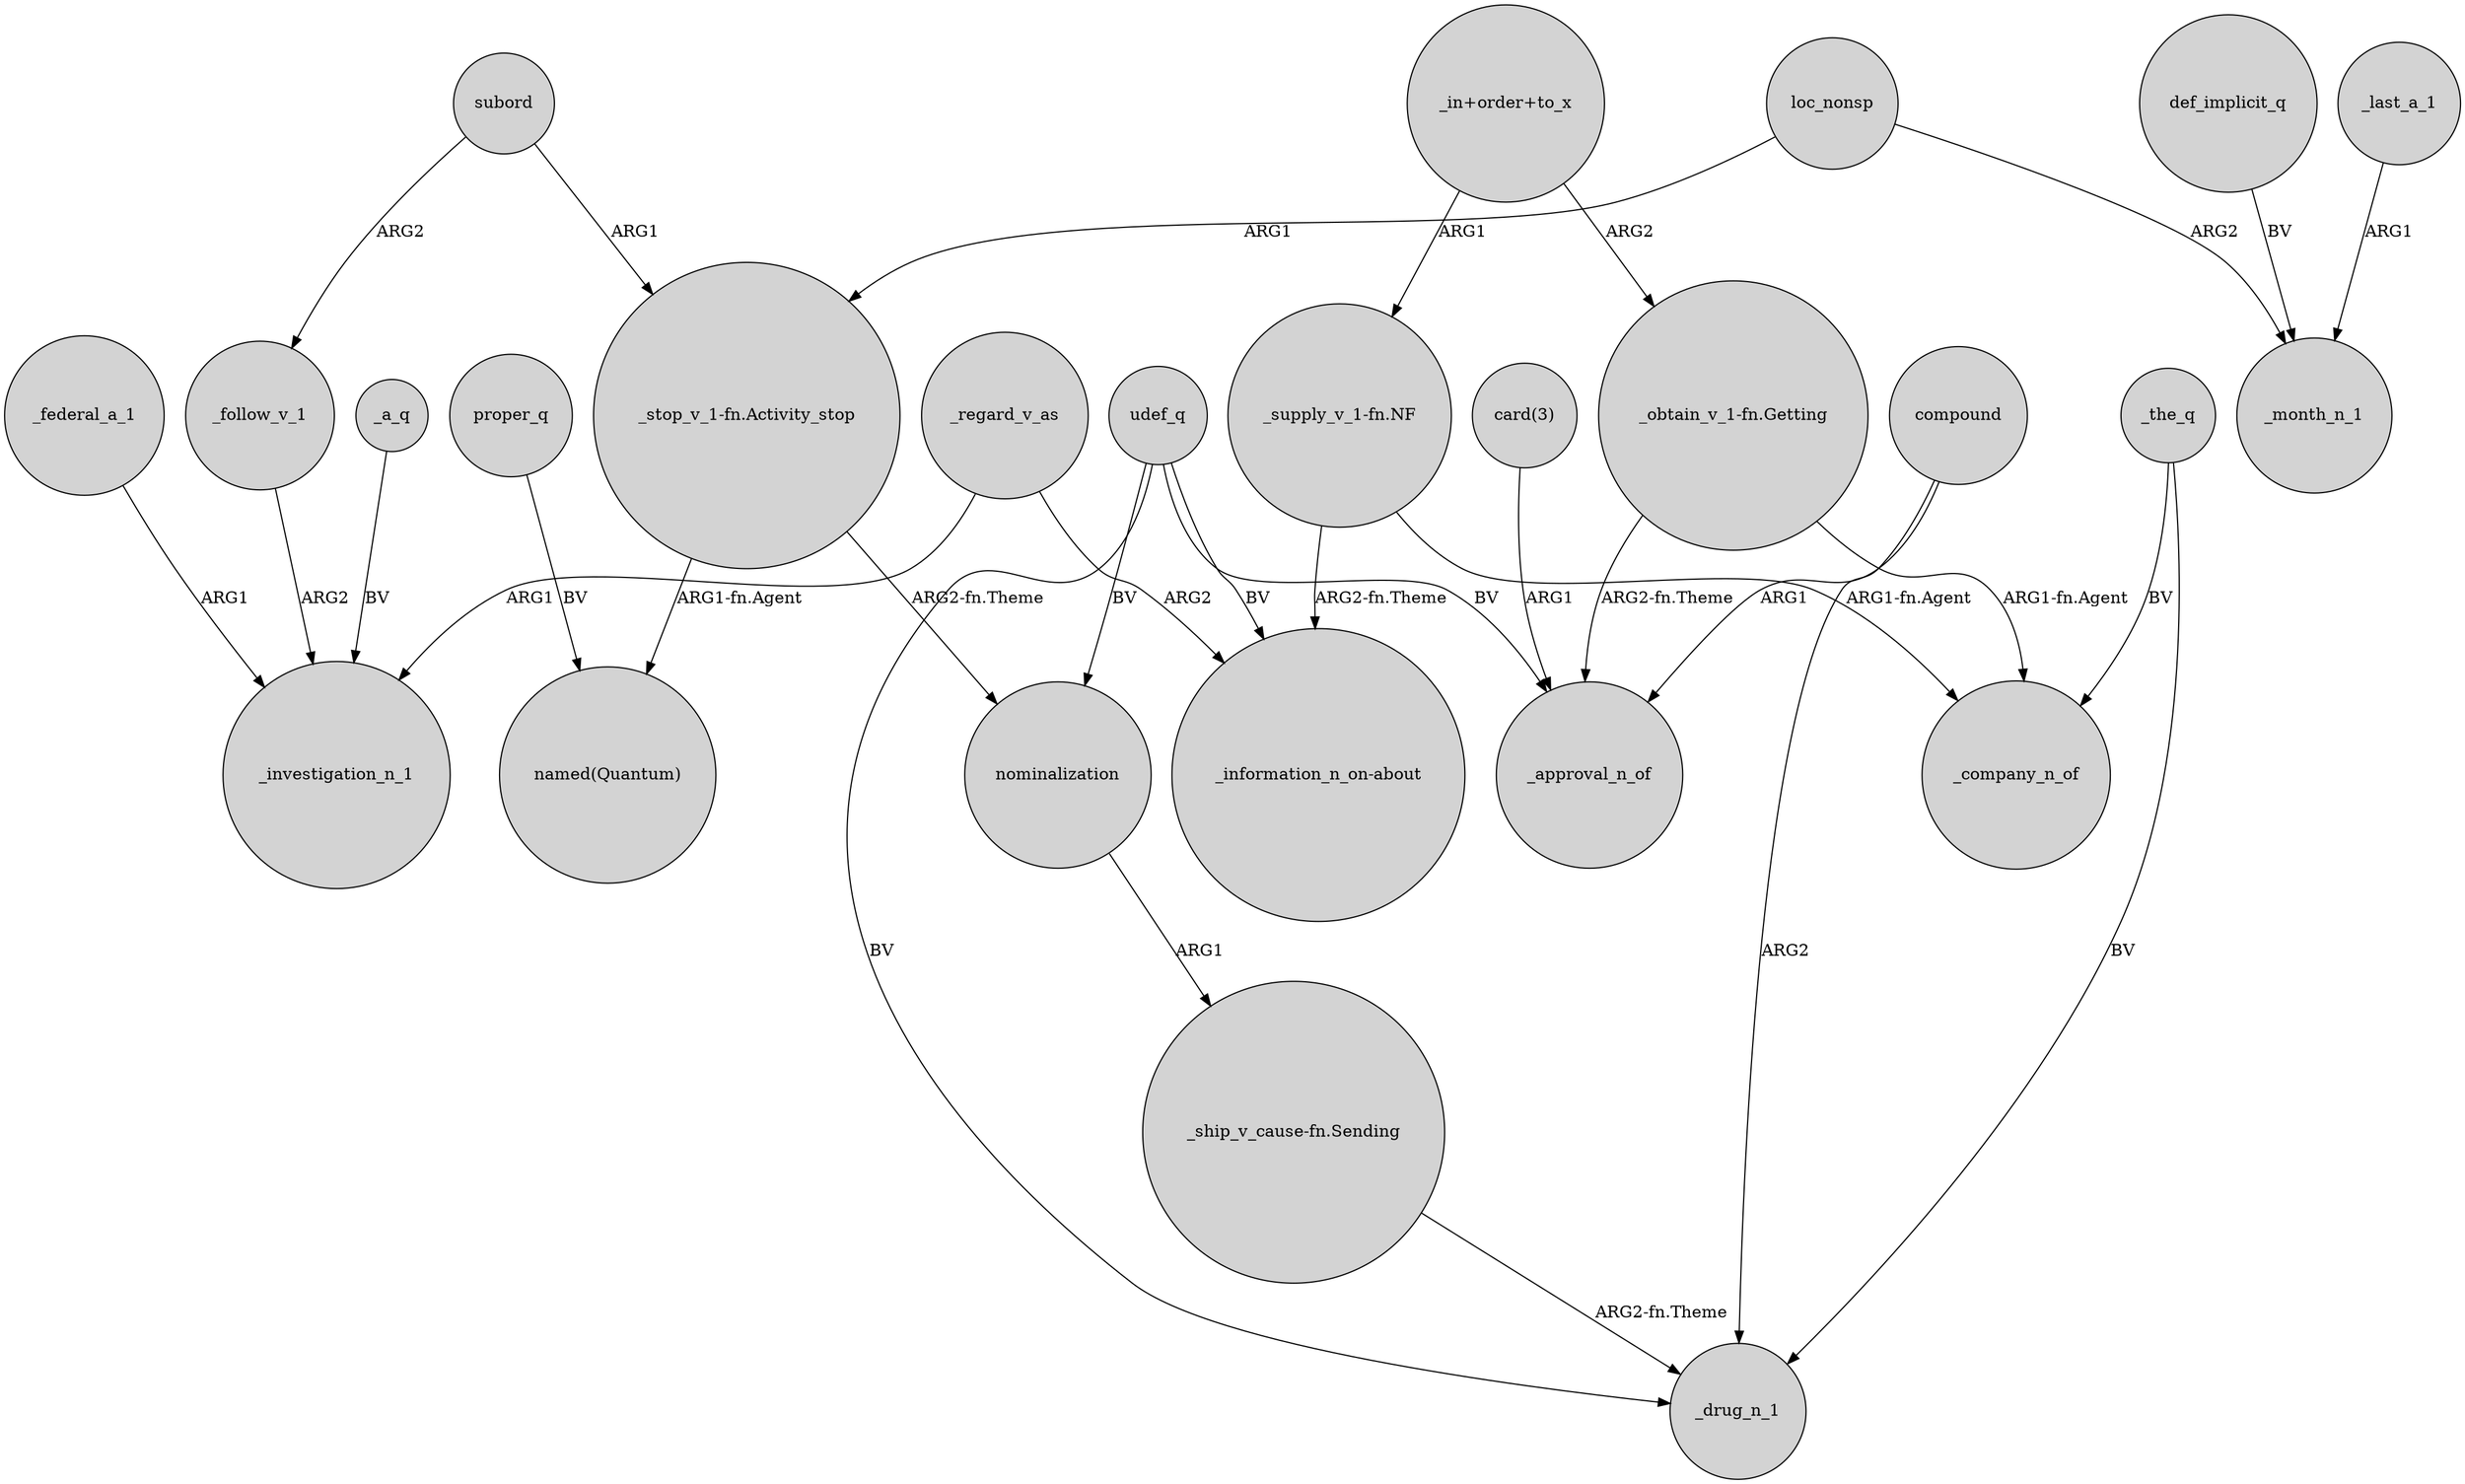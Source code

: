 digraph {
	node [shape=circle style=filled]
	proper_q -> "named(Quantum)" [label=BV]
	def_implicit_q -> _month_n_1 [label=BV]
	_regard_v_as -> _investigation_n_1 [label=ARG1]
	"_in+order+to_x" -> "_obtain_v_1-fn.Getting" [label=ARG2]
	subord -> _follow_v_1 [label=ARG2]
	"_obtain_v_1-fn.Getting" -> _company_n_of [label="ARG1-fn.Agent"]
	_federal_a_1 -> _investigation_n_1 [label=ARG1]
	"_ship_v_cause-fn.Sending" -> _drug_n_1 [label="ARG2-fn.Theme"]
	udef_q -> _drug_n_1 [label=BV]
	_the_q -> _company_n_of [label=BV]
	udef_q -> "_information_n_on-about" [label=BV]
	"_stop_v_1-fn.Activity_stop" -> nominalization [label="ARG2-fn.Theme"]
	_the_q -> _drug_n_1 [label=BV]
	"_stop_v_1-fn.Activity_stop" -> "named(Quantum)" [label="ARG1-fn.Agent"]
	_a_q -> _investigation_n_1 [label=BV]
	"card(3)" -> _approval_n_of [label=ARG1]
	compound -> _approval_n_of [label=ARG1]
	loc_nonsp -> "_stop_v_1-fn.Activity_stop" [label=ARG1]
	"_obtain_v_1-fn.Getting" -> _approval_n_of [label="ARG2-fn.Theme"]
	compound -> _drug_n_1 [label=ARG2]
	"_in+order+to_x" -> "_supply_v_1-fn.NF" [label=ARG1]
	udef_q -> nominalization [label=BV]
	subord -> "_stop_v_1-fn.Activity_stop" [label=ARG1]
	"_supply_v_1-fn.NF" -> "_information_n_on-about" [label="ARG2-fn.Theme"]
	_last_a_1 -> _month_n_1 [label=ARG1]
	nominalization -> "_ship_v_cause-fn.Sending" [label=ARG1]
	_follow_v_1 -> _investigation_n_1 [label=ARG2]
	"_supply_v_1-fn.NF" -> _company_n_of [label="ARG1-fn.Agent"]
	loc_nonsp -> _month_n_1 [label=ARG2]
	udef_q -> _approval_n_of [label=BV]
	_regard_v_as -> "_information_n_on-about" [label=ARG2]
}
